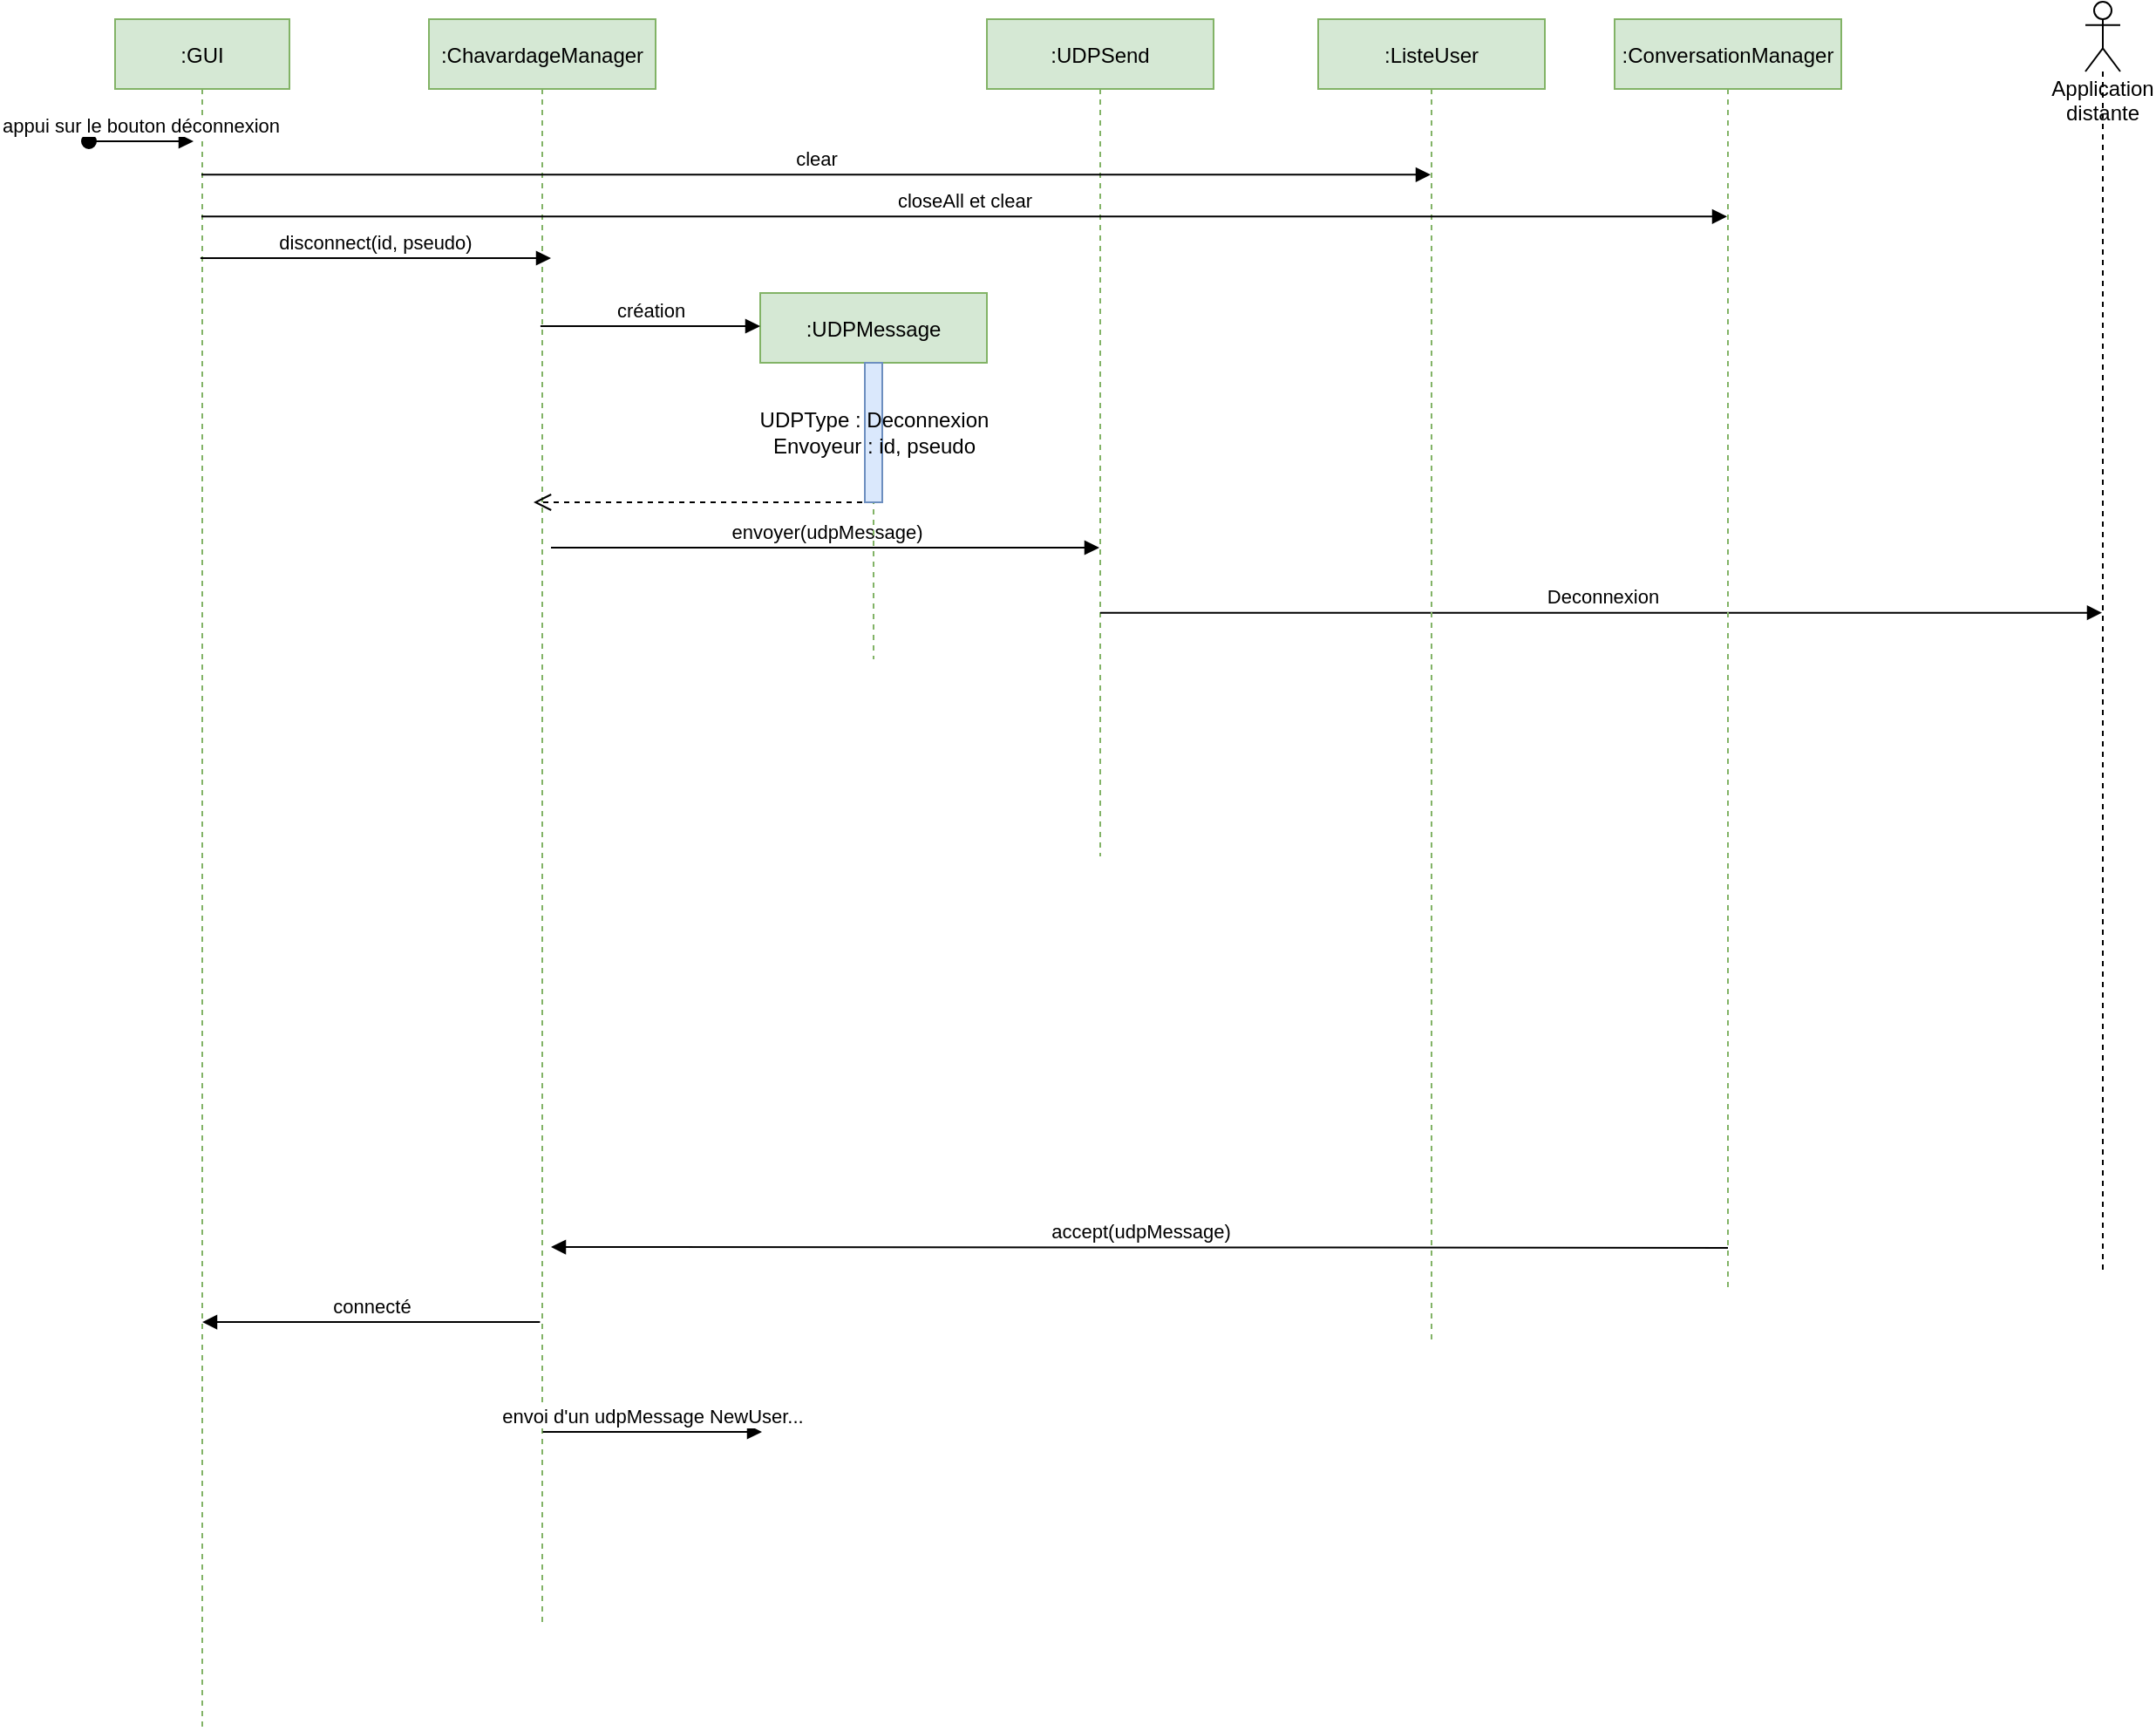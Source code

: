 <mxfile version="20.8.5" type="github"><diagram id="kgpKYQtTHZ0yAKxKKP6v" name="Page-1"><mxGraphModel dx="1222" dy="606" grid="1" gridSize="10" guides="1" tooltips="1" connect="1" arrows="1" fold="1" page="1" pageScale="1" pageWidth="850" pageHeight="1100" math="0" shadow="0"><root><mxCell id="0"/><mxCell id="1" parent="0"/><mxCell id="3nuBFxr9cyL0pnOWT2aG-1" value=":GUI" style="shape=umlLifeline;perimeter=lifelinePerimeter;container=1;collapsible=0;recursiveResize=0;rounded=0;shadow=0;strokeWidth=1;fillColor=#d5e8d4;strokeColor=#82b366;" parent="1" vertex="1"><mxGeometry x="120" y="80" width="100" height="980" as="geometry"/></mxCell><mxCell id="3nuBFxr9cyL0pnOWT2aG-3" value="appui sur le bouton déconnexion" style="verticalAlign=bottom;startArrow=oval;endArrow=block;startSize=8;shadow=0;strokeWidth=1;" parent="3nuBFxr9cyL0pnOWT2aG-1" edge="1"><mxGeometry relative="1" as="geometry"><mxPoint x="-15" y="70" as="sourcePoint"/><mxPoint x="45" y="70" as="targetPoint"/></mxGeometry></mxCell><mxCell id="3nuBFxr9cyL0pnOWT2aG-5" value=":ChavardageManager" style="shape=umlLifeline;perimeter=lifelinePerimeter;container=1;collapsible=0;recursiveResize=0;rounded=0;shadow=0;strokeWidth=1;fillColor=#d5e8d4;strokeColor=#82b366;" parent="1" vertex="1"><mxGeometry x="300" y="80" width="130" height="920" as="geometry"/></mxCell><mxCell id="_ekJZS-tAGv-sMIYdDXW-7" value="&lt;div&gt;&lt;br&gt;&lt;/div&gt;&lt;div&gt;&lt;br&gt;&lt;/div&gt;" style="html=1;verticalAlign=bottom;endArrow=open;dashed=1;endSize=8;rounded=0;" parent="3nuBFxr9cyL0pnOWT2aG-5" edge="1"><mxGeometry relative="1" as="geometry"><mxPoint x="254.5" y="277" as="sourcePoint"/><mxPoint x="60" y="277" as="targetPoint"/></mxGeometry></mxCell><mxCell id="_ekJZS-tAGv-sMIYdDXW-8" value="envoyer(udpMessage)" style="html=1;verticalAlign=bottom;endArrow=block;rounded=0;" parent="3nuBFxr9cyL0pnOWT2aG-5" edge="1"><mxGeometry width="80" relative="1" as="geometry"><mxPoint x="70" y="303" as="sourcePoint"/><mxPoint x="384.5" y="303" as="targetPoint"/></mxGeometry></mxCell><mxCell id="_ekJZS-tAGv-sMIYdDXW-1" value="disconnect(id, pseudo)" style="html=1;verticalAlign=bottom;endArrow=block;rounded=0;" parent="1" edge="1"><mxGeometry width="80" relative="1" as="geometry"><mxPoint x="168.962" y="217" as="sourcePoint"/><mxPoint x="370" y="217" as="targetPoint"/></mxGeometry></mxCell><mxCell id="_ekJZS-tAGv-sMIYdDXW-2" value=":UDPMessage" style="shape=umlLifeline;perimeter=lifelinePerimeter;container=1;collapsible=0;recursiveResize=0;rounded=0;shadow=0;strokeWidth=1;fillColor=#d5e8d4;strokeColor=#82b366;" parent="1" vertex="1"><mxGeometry x="490" y="237" width="130" height="210" as="geometry"/></mxCell><mxCell id="_ekJZS-tAGv-sMIYdDXW-4" value="&lt;div&gt;UDPType : Deconnexion&lt;/div&gt;&lt;div&gt;Envoyeur : id, pseudo&lt;br&gt;&lt;/div&gt;" style="html=1;points=[];perimeter=orthogonalPerimeter;fillColor=#dae8fc;strokeColor=#6c8ebf;" parent="_ekJZS-tAGv-sMIYdDXW-2" vertex="1"><mxGeometry x="60" y="40" width="10" height="80" as="geometry"/></mxCell><mxCell id="_ekJZS-tAGv-sMIYdDXW-3" value="création" style="html=1;verticalAlign=bottom;endArrow=block;rounded=0;" parent="1" edge="1"><mxGeometry width="80" relative="1" as="geometry"><mxPoint x="363.962" y="256" as="sourcePoint"/><mxPoint x="490" y="256" as="targetPoint"/></mxGeometry></mxCell><mxCell id="_ekJZS-tAGv-sMIYdDXW-5" value=":UDPSend" style="shape=umlLifeline;perimeter=lifelinePerimeter;container=1;collapsible=0;recursiveResize=0;rounded=0;shadow=0;strokeWidth=1;fillColor=#d5e8d4;strokeColor=#82b366;" parent="1" vertex="1"><mxGeometry x="620" y="80" width="130" height="480" as="geometry"/></mxCell><mxCell id="_ekJZS-tAGv-sMIYdDXW-11" value="Application distante" style="shape=umlLifeline;participant=umlActor;perimeter=lifelinePerimeter;whiteSpace=wrap;html=1;container=1;collapsible=0;recursiveResize=0;verticalAlign=top;spacingTop=36;outlineConnect=0;" parent="1" vertex="1"><mxGeometry x="1250" y="70" width="20" height="730" as="geometry"/></mxCell><mxCell id="_ekJZS-tAGv-sMIYdDXW-13" value="Deconnexion" style="html=1;verticalAlign=bottom;endArrow=block;rounded=0;exitX=0.5;exitY=0.709;exitDx=0;exitDy=0;exitPerimeter=0;" parent="1" source="_ekJZS-tAGv-sMIYdDXW-5" target="_ekJZS-tAGv-sMIYdDXW-11" edge="1"><mxGeometry width="80" relative="1" as="geometry"><mxPoint x="820" y="350" as="sourcePoint"/><mxPoint x="900" y="350" as="targetPoint"/></mxGeometry></mxCell><mxCell id="_ekJZS-tAGv-sMIYdDXW-22" value=":ConversationManager" style="shape=umlLifeline;perimeter=lifelinePerimeter;container=1;collapsible=0;recursiveResize=0;rounded=0;shadow=0;strokeWidth=1;fillColor=#d5e8d4;strokeColor=#82b366;" parent="1" vertex="1"><mxGeometry x="980" y="80" width="130" height="730" as="geometry"/></mxCell><mxCell id="_ekJZS-tAGv-sMIYdDXW-24" value=":ListeUser" style="shape=umlLifeline;perimeter=lifelinePerimeter;container=1;collapsible=0;recursiveResize=0;rounded=0;shadow=0;strokeWidth=1;fillColor=#d5e8d4;strokeColor=#82b366;" parent="1" vertex="1"><mxGeometry x="810" y="80" width="130" height="760" as="geometry"/></mxCell><mxCell id="_ekJZS-tAGv-sMIYdDXW-27" value="accept(udpMessage)" style="html=1;verticalAlign=bottom;endArrow=block;rounded=0;exitX=0.5;exitY=0.965;exitDx=0;exitDy=0;exitPerimeter=0;" parent="1" source="_ekJZS-tAGv-sMIYdDXW-22" edge="1"><mxGeometry width="80" relative="1" as="geometry"><mxPoint x="720" y="600" as="sourcePoint"/><mxPoint x="370" y="784" as="targetPoint"/></mxGeometry></mxCell><mxCell id="_ekJZS-tAGv-sMIYdDXW-28" value="connecté " style="html=1;verticalAlign=bottom;endArrow=block;rounded=0;exitX=0.49;exitY=0.812;exitDx=0;exitDy=0;exitPerimeter=0;" parent="1" source="3nuBFxr9cyL0pnOWT2aG-5" target="3nuBFxr9cyL0pnOWT2aG-1" edge="1"><mxGeometry width="80" relative="1" as="geometry"><mxPoint x="480" y="900" as="sourcePoint"/><mxPoint x="560" y="900" as="targetPoint"/></mxGeometry></mxCell><mxCell id="_ekJZS-tAGv-sMIYdDXW-29" value="envoi d'un udpMessage NewUser..." style="html=1;verticalAlign=bottom;endArrow=block;rounded=0;" parent="1" edge="1"><mxGeometry width="80" relative="1" as="geometry"><mxPoint x="365.25" y="890" as="sourcePoint"/><mxPoint x="491" y="890" as="targetPoint"/></mxGeometry></mxCell><mxCell id="AU-mB1OdiEUmRBhpNqi6-1" value="clear" style="html=1;verticalAlign=bottom;endArrow=block;rounded=0;exitX=0.495;exitY=0.092;exitDx=0;exitDy=0;exitPerimeter=0;" edge="1" parent="1"><mxGeometry width="80" relative="1" as="geometry"><mxPoint x="169.5" y="169.16" as="sourcePoint"/><mxPoint x="874.5" y="169.16" as="targetPoint"/></mxGeometry></mxCell><mxCell id="AU-mB1OdiEUmRBhpNqi6-2" value="closeAll et clear" style="html=1;verticalAlign=bottom;endArrow=block;rounded=0;exitX=0.495;exitY=0.092;exitDx=0;exitDy=0;exitPerimeter=0;" edge="1" parent="1" target="_ekJZS-tAGv-sMIYdDXW-22"><mxGeometry width="80" relative="1" as="geometry"><mxPoint x="169.5" y="193.16" as="sourcePoint"/><mxPoint x="874.5" y="193.16" as="targetPoint"/></mxGeometry></mxCell></root></mxGraphModel></diagram></mxfile>
